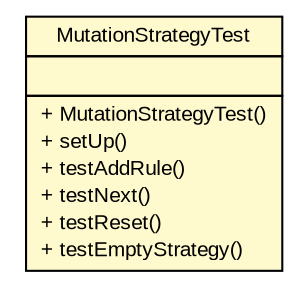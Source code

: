 #!/usr/local/bin/dot
#
# Class diagram 
# Generated by UMLGraph version R5_6 (http://www.umlgraph.org/)
#

digraph G {
	edge [fontname="arial",fontsize=10,labelfontname="arial",labelfontsize=10];
	node [fontname="arial",fontsize=10,shape=plaintext];
	nodesep=0.25;
	ranksep=0.5;
	// com.github.mkolisnyk.muto.generator.MutationStrategyTest
	c184 [label=<<table title="com.github.mkolisnyk.muto.generator.MutationStrategyTest" border="0" cellborder="1" cellspacing="0" cellpadding="2" port="p" bgcolor="lemonChiffon" href="./MutationStrategyTest.html">
		<tr><td><table border="0" cellspacing="0" cellpadding="1">
<tr><td align="center" balign="center"> MutationStrategyTest </td></tr>
		</table></td></tr>
		<tr><td><table border="0" cellspacing="0" cellpadding="1">
<tr><td align="left" balign="left">  </td></tr>
		</table></td></tr>
		<tr><td><table border="0" cellspacing="0" cellpadding="1">
<tr><td align="left" balign="left"> + MutationStrategyTest() </td></tr>
<tr><td align="left" balign="left"> + setUp() </td></tr>
<tr><td align="left" balign="left"> + testAddRule() </td></tr>
<tr><td align="left" balign="left"> + testNext() </td></tr>
<tr><td align="left" balign="left"> + testReset() </td></tr>
<tr><td align="left" balign="left"> + testEmptyStrategy() </td></tr>
		</table></td></tr>
		</table>>, URL="./MutationStrategyTest.html", fontname="arial", fontcolor="black", fontsize=10.0];
}

